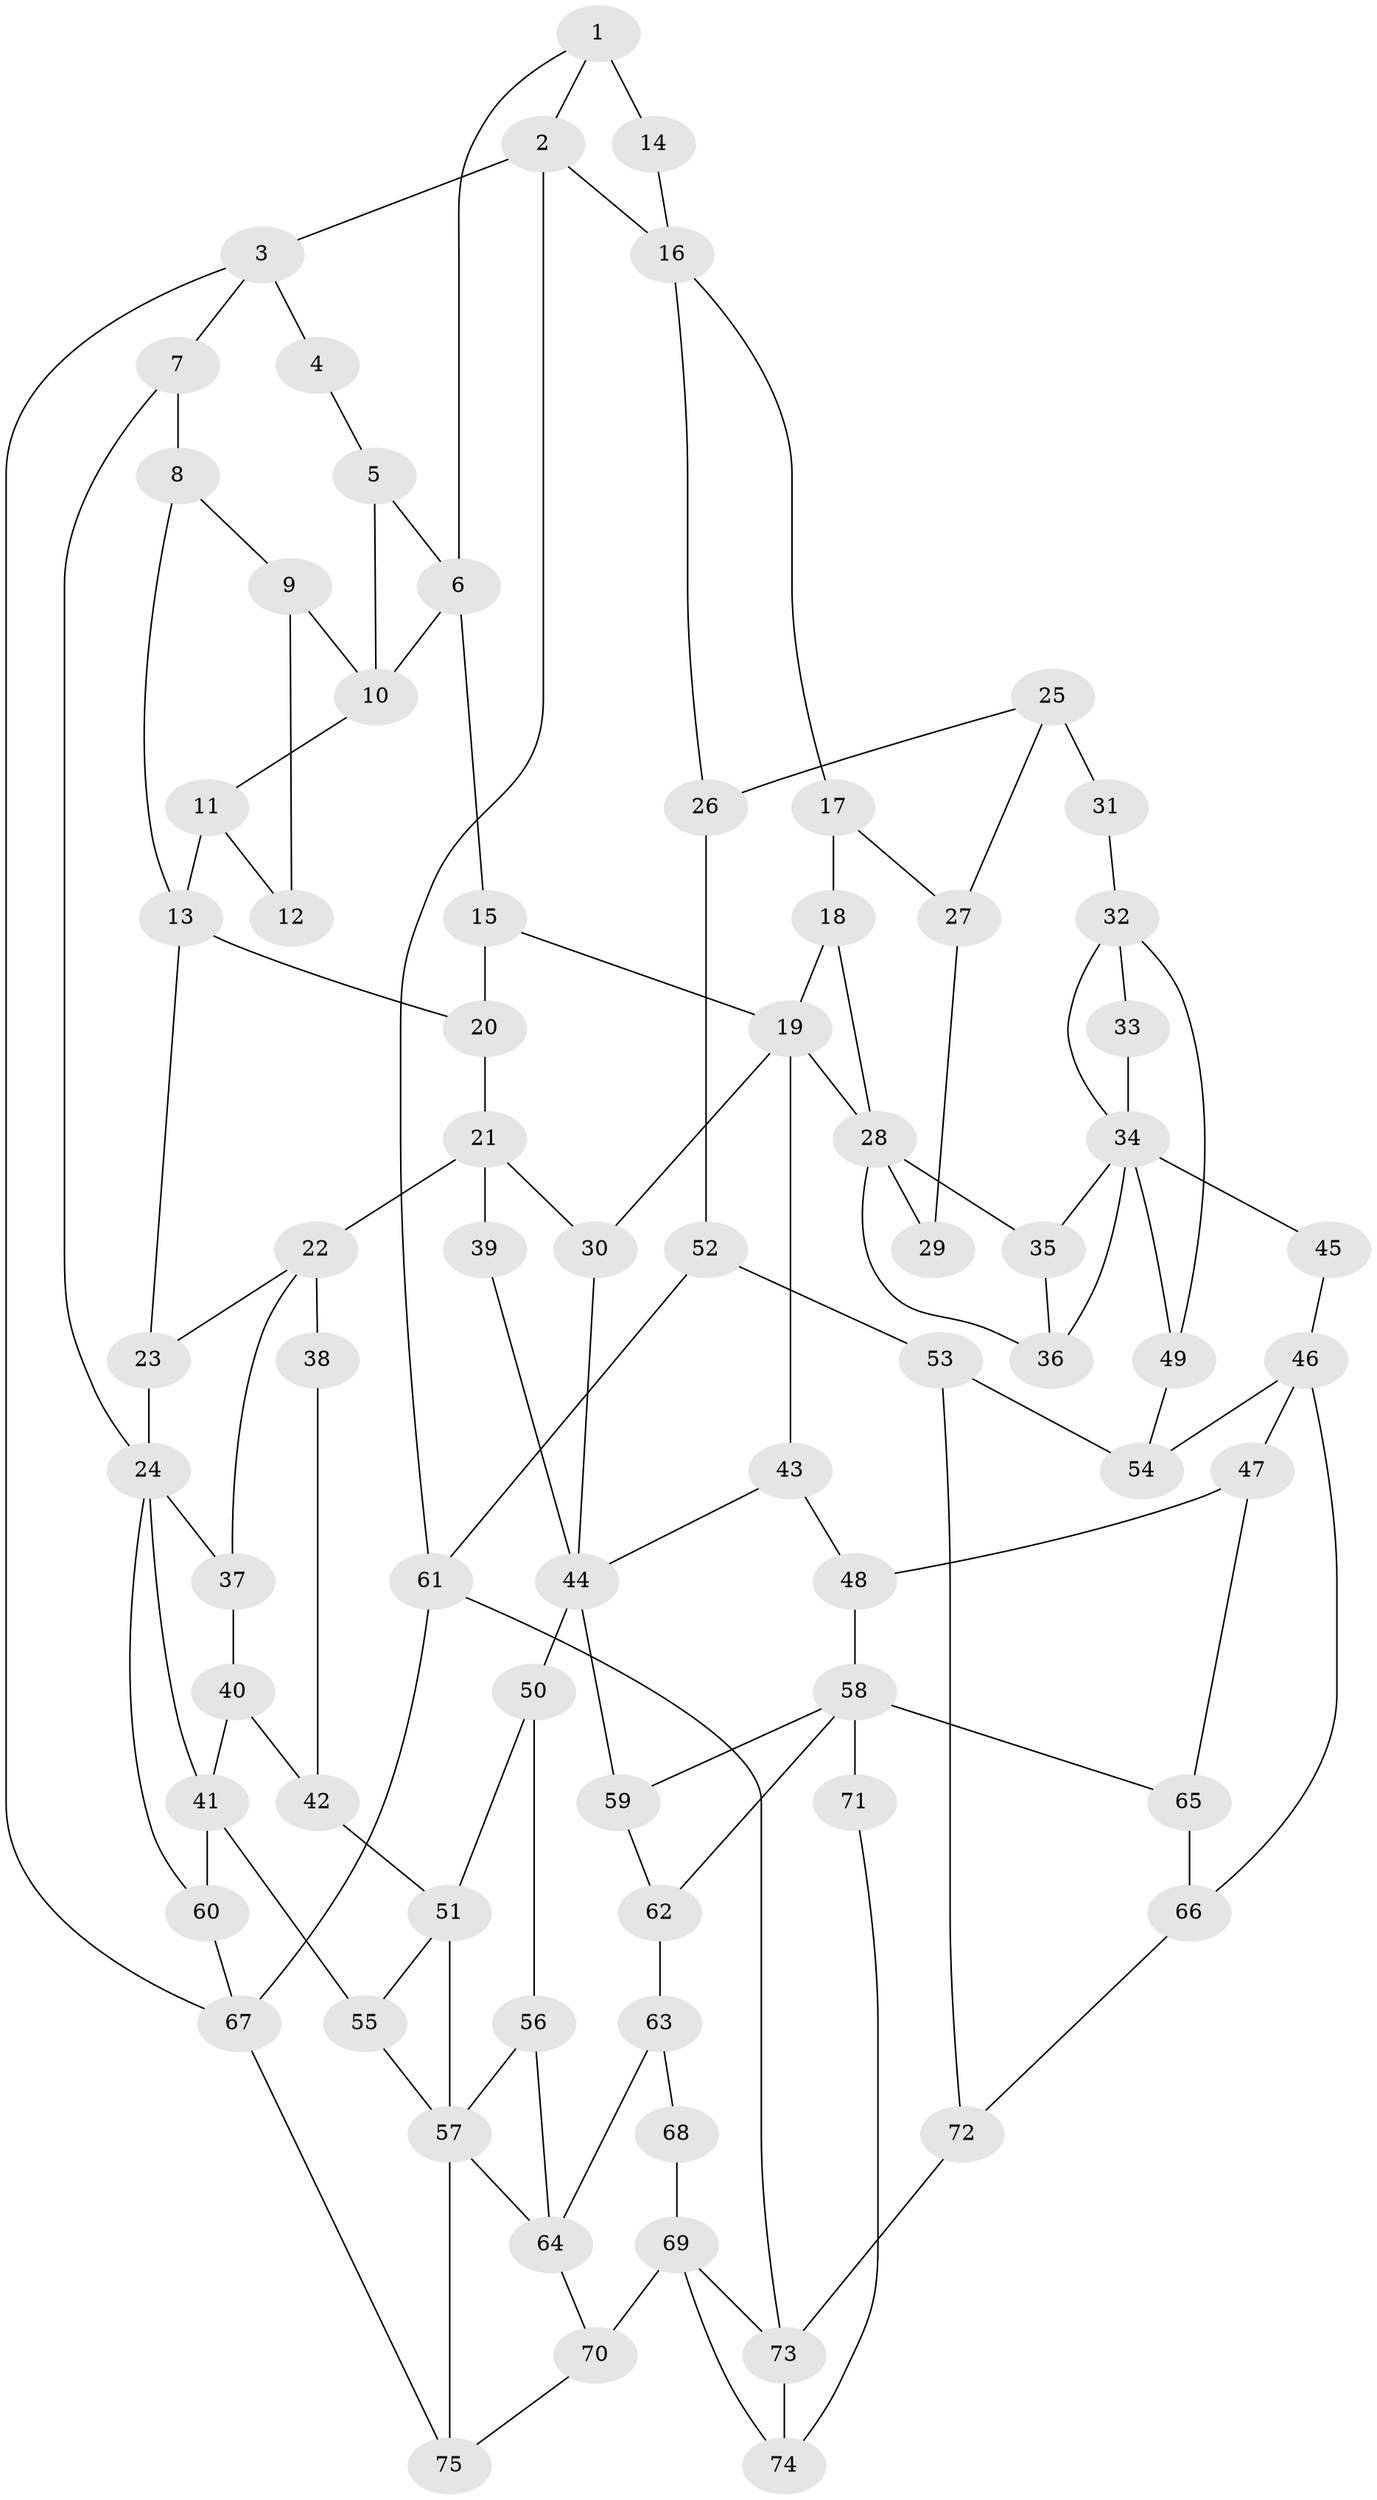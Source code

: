 // original degree distribution, {3: 0.02666666666666667, 5: 0.5333333333333333, 6: 0.22666666666666666, 4: 0.21333333333333335}
// Generated by graph-tools (version 1.1) at 2025/54/03/04/25 22:54:33]
// undirected, 75 vertices, 123 edges
graph export_dot {
  node [color=gray90,style=filled];
  1;
  2;
  3;
  4;
  5;
  6;
  7;
  8;
  9;
  10;
  11;
  12;
  13;
  14;
  15;
  16;
  17;
  18;
  19;
  20;
  21;
  22;
  23;
  24;
  25;
  26;
  27;
  28;
  29;
  30;
  31;
  32;
  33;
  34;
  35;
  36;
  37;
  38;
  39;
  40;
  41;
  42;
  43;
  44;
  45;
  46;
  47;
  48;
  49;
  50;
  51;
  52;
  53;
  54;
  55;
  56;
  57;
  58;
  59;
  60;
  61;
  62;
  63;
  64;
  65;
  66;
  67;
  68;
  69;
  70;
  71;
  72;
  73;
  74;
  75;
  1 -- 2 [weight=1.0];
  1 -- 6 [weight=1.0];
  1 -- 14 [weight=2.0];
  2 -- 3 [weight=1.0];
  2 -- 16 [weight=1.0];
  2 -- 61 [weight=1.0];
  3 -- 4 [weight=1.0];
  3 -- 7 [weight=1.0];
  3 -- 67 [weight=1.0];
  4 -- 5 [weight=1.0];
  5 -- 6 [weight=1.0];
  5 -- 10 [weight=1.0];
  6 -- 10 [weight=1.0];
  6 -- 15 [weight=2.0];
  7 -- 8 [weight=1.0];
  7 -- 24 [weight=1.0];
  8 -- 9 [weight=1.0];
  8 -- 13 [weight=1.0];
  9 -- 10 [weight=1.0];
  9 -- 12 [weight=2.0];
  10 -- 11 [weight=3.0];
  11 -- 12 [weight=1.0];
  11 -- 13 [weight=2.0];
  13 -- 20 [weight=1.0];
  13 -- 23 [weight=1.0];
  14 -- 16 [weight=1.0];
  15 -- 19 [weight=2.0];
  15 -- 20 [weight=1.0];
  16 -- 17 [weight=1.0];
  16 -- 26 [weight=1.0];
  17 -- 18 [weight=1.0];
  17 -- 27 [weight=1.0];
  18 -- 19 [weight=1.0];
  18 -- 28 [weight=1.0];
  19 -- 28 [weight=1.0];
  19 -- 30 [weight=1.0];
  19 -- 43 [weight=1.0];
  20 -- 21 [weight=1.0];
  21 -- 22 [weight=2.0];
  21 -- 30 [weight=1.0];
  21 -- 39 [weight=2.0];
  22 -- 23 [weight=1.0];
  22 -- 37 [weight=1.0];
  22 -- 38 [weight=2.0];
  23 -- 24 [weight=1.0];
  24 -- 37 [weight=1.0];
  24 -- 41 [weight=1.0];
  24 -- 60 [weight=1.0];
  25 -- 26 [weight=1.0];
  25 -- 27 [weight=1.0];
  25 -- 31 [weight=2.0];
  26 -- 52 [weight=1.0];
  27 -- 29 [weight=1.0];
  28 -- 29 [weight=2.0];
  28 -- 35 [weight=1.0];
  28 -- 36 [weight=1.0];
  30 -- 44 [weight=1.0];
  31 -- 32 [weight=2.0];
  32 -- 33 [weight=2.0];
  32 -- 34 [weight=1.0];
  32 -- 49 [weight=1.0];
  33 -- 34 [weight=1.0];
  34 -- 35 [weight=1.0];
  34 -- 36 [weight=1.0];
  34 -- 45 [weight=1.0];
  34 -- 49 [weight=1.0];
  35 -- 36 [weight=1.0];
  37 -- 40 [weight=1.0];
  38 -- 42 [weight=1.0];
  39 -- 44 [weight=1.0];
  40 -- 41 [weight=2.0];
  40 -- 42 [weight=1.0];
  41 -- 55 [weight=2.0];
  41 -- 60 [weight=1.0];
  42 -- 51 [weight=1.0];
  43 -- 44 [weight=1.0];
  43 -- 48 [weight=1.0];
  44 -- 50 [weight=2.0];
  44 -- 59 [weight=1.0];
  45 -- 46 [weight=2.0];
  46 -- 47 [weight=1.0];
  46 -- 54 [weight=2.0];
  46 -- 66 [weight=1.0];
  47 -- 48 [weight=1.0];
  47 -- 65 [weight=1.0];
  48 -- 58 [weight=1.0];
  49 -- 54 [weight=2.0];
  50 -- 51 [weight=1.0];
  50 -- 56 [weight=1.0];
  51 -- 55 [weight=1.0];
  51 -- 57 [weight=1.0];
  52 -- 53 [weight=1.0];
  52 -- 61 [weight=1.0];
  53 -- 54 [weight=1.0];
  53 -- 72 [weight=1.0];
  55 -- 57 [weight=1.0];
  56 -- 57 [weight=1.0];
  56 -- 64 [weight=1.0];
  57 -- 64 [weight=1.0];
  57 -- 75 [weight=1.0];
  58 -- 59 [weight=1.0];
  58 -- 62 [weight=1.0];
  58 -- 65 [weight=1.0];
  58 -- 71 [weight=2.0];
  59 -- 62 [weight=1.0];
  60 -- 67 [weight=1.0];
  61 -- 67 [weight=1.0];
  61 -- 73 [weight=1.0];
  62 -- 63 [weight=1.0];
  63 -- 64 [weight=1.0];
  63 -- 68 [weight=1.0];
  64 -- 70 [weight=1.0];
  65 -- 66 [weight=1.0];
  66 -- 72 [weight=1.0];
  67 -- 75 [weight=1.0];
  68 -- 69 [weight=2.0];
  69 -- 70 [weight=2.0];
  69 -- 73 [weight=1.0];
  69 -- 74 [weight=1.0];
  70 -- 75 [weight=1.0];
  71 -- 74 [weight=1.0];
  72 -- 73 [weight=2.0];
  73 -- 74 [weight=1.0];
}
